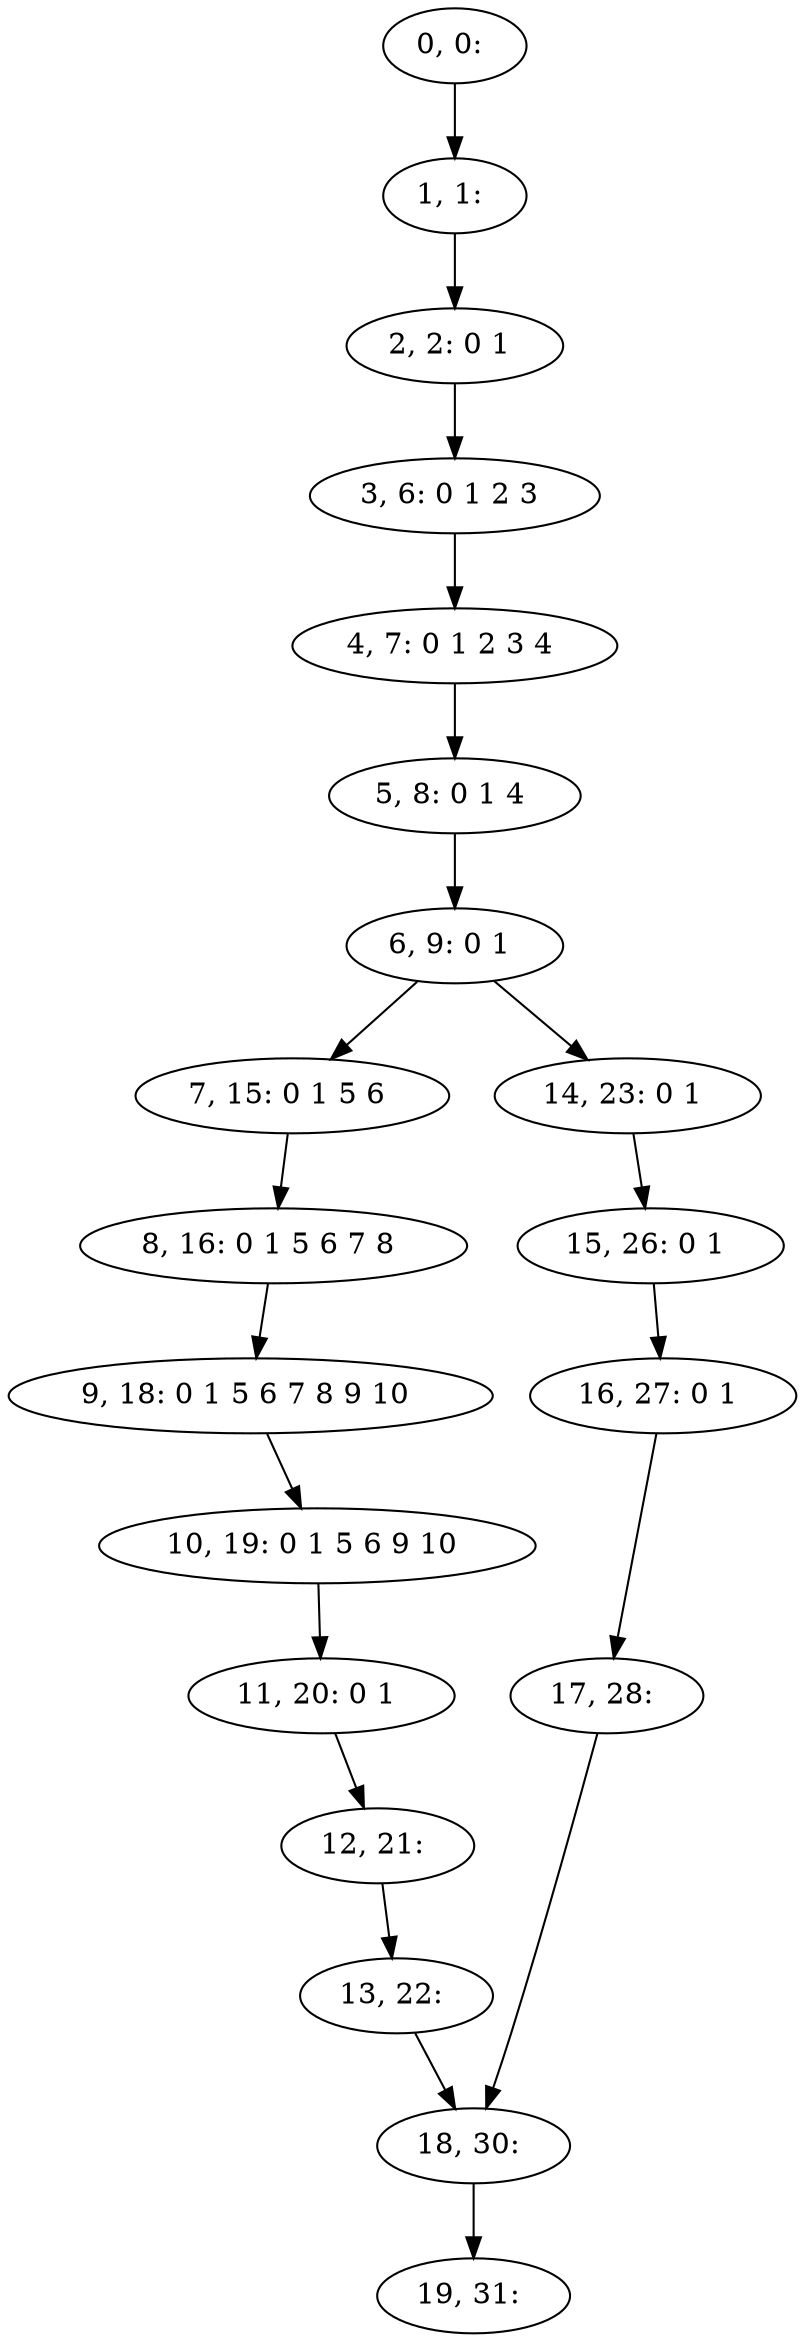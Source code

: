 digraph G {
0[label="0, 0: "];
1[label="1, 1: "];
2[label="2, 2: 0 1 "];
3[label="3, 6: 0 1 2 3 "];
4[label="4, 7: 0 1 2 3 4 "];
5[label="5, 8: 0 1 4 "];
6[label="6, 9: 0 1 "];
7[label="7, 15: 0 1 5 6 "];
8[label="8, 16: 0 1 5 6 7 8 "];
9[label="9, 18: 0 1 5 6 7 8 9 10 "];
10[label="10, 19: 0 1 5 6 9 10 "];
11[label="11, 20: 0 1 "];
12[label="12, 21: "];
13[label="13, 22: "];
14[label="14, 23: 0 1 "];
15[label="15, 26: 0 1 "];
16[label="16, 27: 0 1 "];
17[label="17, 28: "];
18[label="18, 30: "];
19[label="19, 31: "];
0->1 ;
1->2 ;
2->3 ;
3->4 ;
4->5 ;
5->6 ;
6->7 ;
6->14 ;
7->8 ;
8->9 ;
9->10 ;
10->11 ;
11->12 ;
12->13 ;
13->18 ;
14->15 ;
15->16 ;
16->17 ;
17->18 ;
18->19 ;
}
